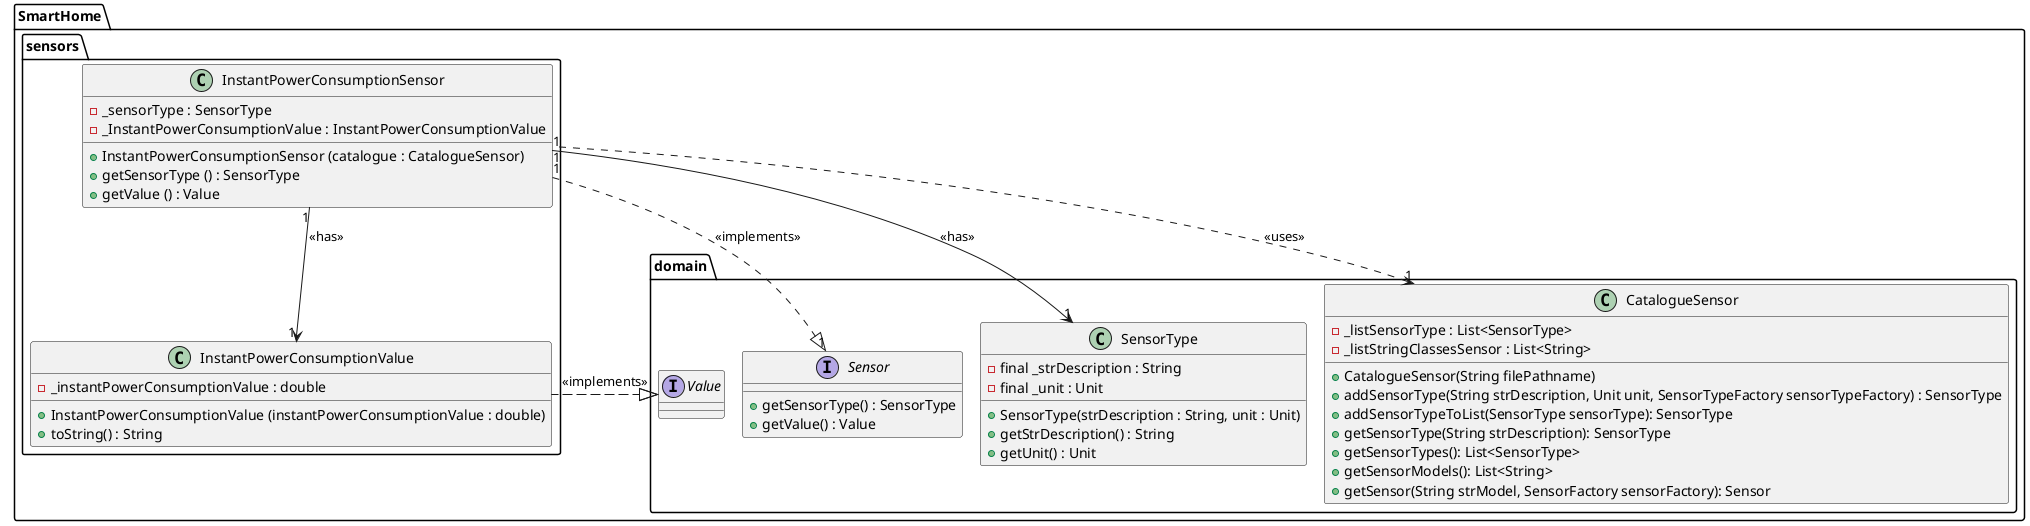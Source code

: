 @startuml
!pragma layout smetana

package SmartHome.sensors {

    class InstantPowerConsumptionSensor {
        - _sensorType : SensorType
        - _InstantPowerConsumptionValue : InstantPowerConsumptionValue

        + InstantPowerConsumptionSensor (catalogue : CatalogueSensor)
        +getSensorType () : SensorType
        +getValue () : Value
    }

    class InstantPowerConsumptionValue implements SmartHome.domain.Value {
        - _instantPowerConsumptionValue : double

        + InstantPowerConsumptionValue (instantPowerConsumptionValue : double)
        + toString() : String
    }

}

package SmartHome.domain {

    interface Sensor {
        + getSensorType() : SensorType
        + getValue() : Value
    }

    class SensorType {
    - final _strDescription : String
    - final _unit : Unit

    + SensorType(strDescription : String, unit : Unit)
    + getStrDescription() : String
    + getUnit() : Unit
    }

    interface Value {
    }

    class CatalogueSensor {
    - _listSensorType : List<SensorType>
    - _listStringClassesSensor : List<String>

     + CatalogueSensor(String filePathname)
     + addSensorType(String strDescription, Unit unit, SensorTypeFactory sensorTypeFactory) : SensorType
     + addSensorTypeToList(SensorType sensorType): SensorType
     + getSensorType(String strDescription): SensorType
     + getSensorTypes(): List<SensorType>
     + getSensorModels(): List<String>
     + getSensor(String strModel, SensorFactory sensorFactory): Sensor
        }
}

SmartHome.sensors.InstantPowerConsumptionSensor "1" ..|> "1" SmartHome.domain.Sensor : <<implements>>
SmartHome.sensors.InstantPowerConsumptionSensor "1" --> "1" SmartHome.domain.SensorType : <<has>>
SmartHome.sensors.InstantPowerConsumptionSensor "1" --> "1" SmartHome.sensors.InstantPowerConsumptionValue : <<has>>
SmartHome.domain.CatalogueSensor "1" <.. "1" SmartHome.sensors.InstantPowerConsumptionSensor : <<uses>>
SmartHome.sensors.InstantPowerConsumptionValue  ..|>  SmartHome.domain.Value : <<implements>>

@enduml